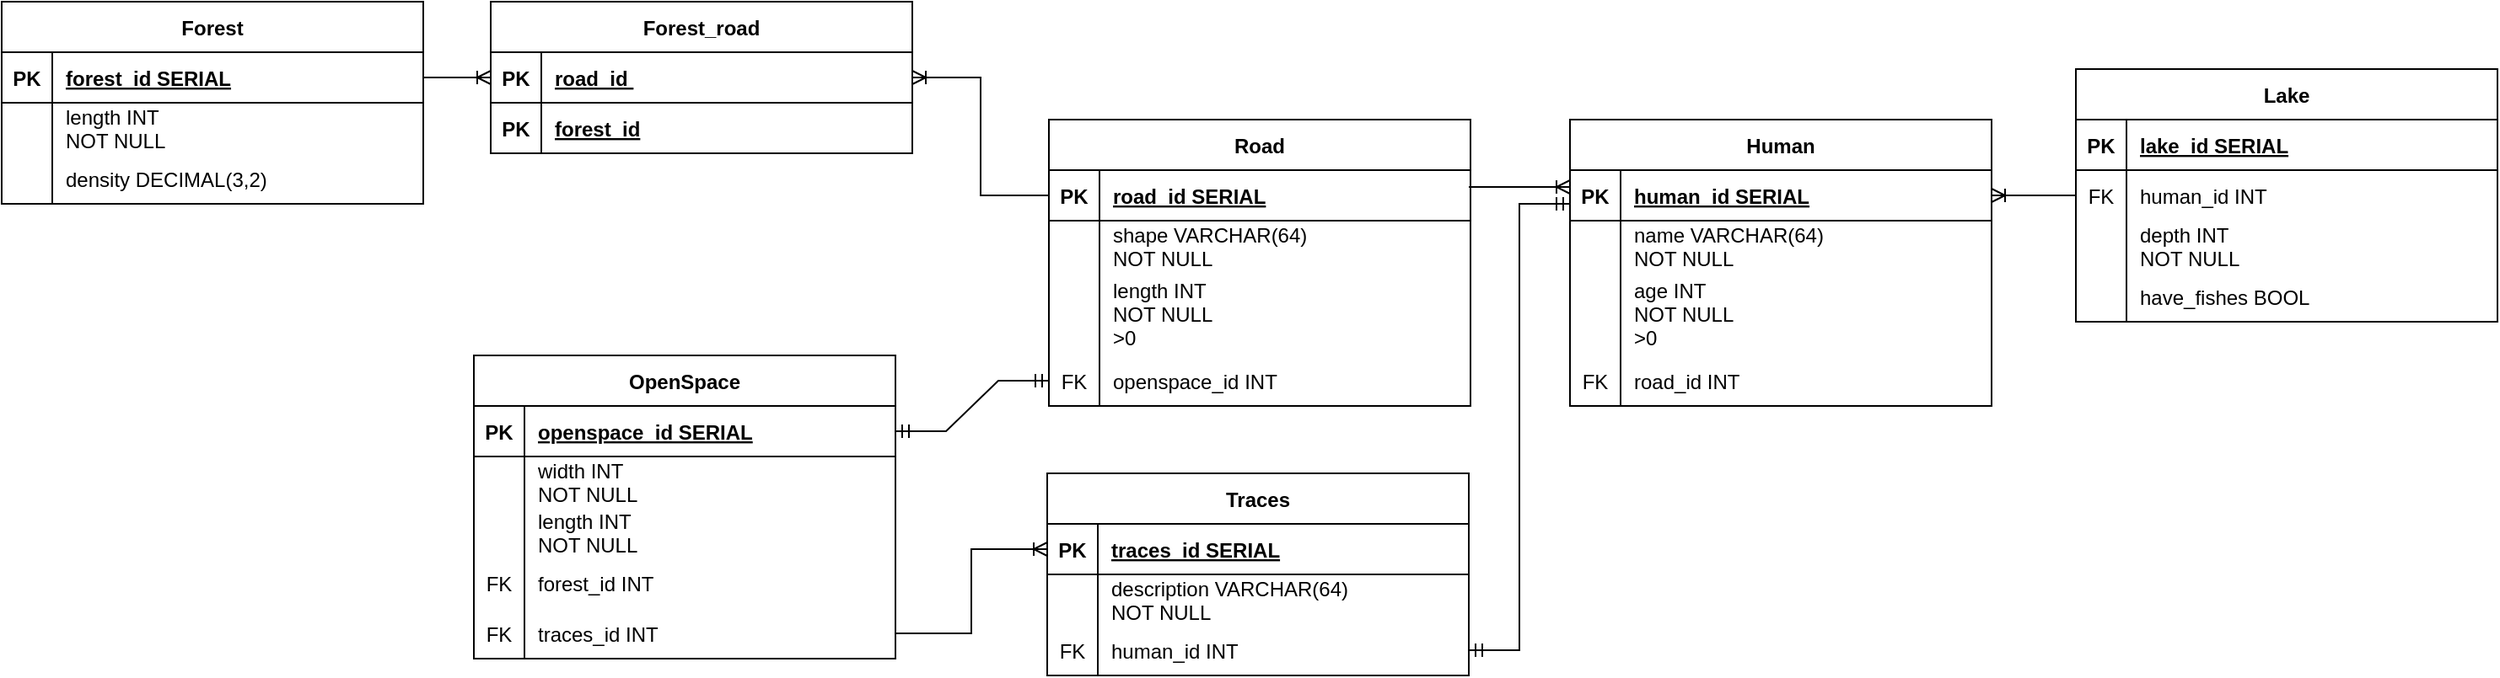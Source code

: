 <mxfile version="26.2.14">
  <diagram id="R2lEEEUBdFMjLlhIrx00" name="Page-1">
    <mxGraphModel dx="2680" dy="940" grid="1" gridSize="10" guides="1" tooltips="1" connect="1" arrows="1" fold="1" page="1" pageScale="1" pageWidth="850" pageHeight="1100" math="0" shadow="0" extFonts="Permanent Marker^https://fonts.googleapis.com/css?family=Permanent+Marker">
      <root>
        <mxCell id="0" />
        <mxCell id="1" parent="0" />
        <mxCell id="ue8e1Q5lC37RmVh0cdvW-1" value="Human" style="shape=table;startSize=30;container=1;collapsible=1;childLayout=tableLayout;fixedRows=1;rowLines=0;fontStyle=1;align=center;resizeLast=1;" parent="1" vertex="1">
          <mxGeometry x="330" y="160" width="250" height="170" as="geometry">
            <mxRectangle x="440" y="100" width="80" height="30" as="alternateBounds" />
          </mxGeometry>
        </mxCell>
        <mxCell id="ue8e1Q5lC37RmVh0cdvW-2" value="" style="shape=partialRectangle;collapsible=0;dropTarget=0;pointerEvents=0;fillColor=none;points=[[0,0.5],[1,0.5]];portConstraint=eastwest;top=0;left=0;right=0;bottom=1;" parent="ue8e1Q5lC37RmVh0cdvW-1" vertex="1">
          <mxGeometry y="30" width="250" height="30" as="geometry" />
        </mxCell>
        <mxCell id="ue8e1Q5lC37RmVh0cdvW-3" value="PK" style="shape=partialRectangle;overflow=hidden;connectable=0;fillColor=none;top=0;left=0;bottom=0;right=0;fontStyle=1;" parent="ue8e1Q5lC37RmVh0cdvW-2" vertex="1">
          <mxGeometry width="30" height="30" as="geometry">
            <mxRectangle width="30" height="30" as="alternateBounds" />
          </mxGeometry>
        </mxCell>
        <mxCell id="ue8e1Q5lC37RmVh0cdvW-4" value="human_id SERIAL" style="shape=partialRectangle;overflow=hidden;connectable=0;fillColor=none;top=0;left=0;bottom=0;right=0;align=left;spacingLeft=6;fontStyle=5;" parent="ue8e1Q5lC37RmVh0cdvW-2" vertex="1">
          <mxGeometry x="30" width="220" height="30" as="geometry">
            <mxRectangle width="220" height="30" as="alternateBounds" />
          </mxGeometry>
        </mxCell>
        <mxCell id="ue8e1Q5lC37RmVh0cdvW-5" value="" style="shape=partialRectangle;collapsible=0;dropTarget=0;pointerEvents=0;fillColor=none;points=[[0,0.5],[1,0.5]];portConstraint=eastwest;top=0;left=0;right=0;bottom=0;" parent="ue8e1Q5lC37RmVh0cdvW-1" vertex="1">
          <mxGeometry y="60" width="250" height="30" as="geometry" />
        </mxCell>
        <mxCell id="ue8e1Q5lC37RmVh0cdvW-6" value="" style="shape=partialRectangle;overflow=hidden;connectable=0;fillColor=none;top=0;left=0;bottom=0;right=0;" parent="ue8e1Q5lC37RmVh0cdvW-5" vertex="1">
          <mxGeometry width="30" height="30" as="geometry">
            <mxRectangle width="30" height="30" as="alternateBounds" />
          </mxGeometry>
        </mxCell>
        <mxCell id="ue8e1Q5lC37RmVh0cdvW-7" value="name VARCHAR(64)&#xa;NOT NULL" style="shape=partialRectangle;overflow=hidden;connectable=0;fillColor=none;top=0;left=0;bottom=0;right=0;align=left;spacingLeft=6;" parent="ue8e1Q5lC37RmVh0cdvW-5" vertex="1">
          <mxGeometry x="30" width="220" height="30" as="geometry">
            <mxRectangle width="220" height="30" as="alternateBounds" />
          </mxGeometry>
        </mxCell>
        <mxCell id="ue8e1Q5lC37RmVh0cdvW-8" style="shape=partialRectangle;collapsible=0;dropTarget=0;pointerEvents=0;fillColor=none;points=[[0,0.5],[1,0.5]];portConstraint=eastwest;top=0;left=0;right=0;bottom=0;" parent="ue8e1Q5lC37RmVh0cdvW-1" vertex="1">
          <mxGeometry y="90" width="250" height="50" as="geometry" />
        </mxCell>
        <mxCell id="ue8e1Q5lC37RmVh0cdvW-9" style="shape=partialRectangle;overflow=hidden;connectable=0;fillColor=none;top=0;left=0;bottom=0;right=0;" parent="ue8e1Q5lC37RmVh0cdvW-8" vertex="1">
          <mxGeometry width="30" height="50" as="geometry">
            <mxRectangle width="30" height="50" as="alternateBounds" />
          </mxGeometry>
        </mxCell>
        <mxCell id="ue8e1Q5lC37RmVh0cdvW-10" value="age INT&#xa;NOT NULL&#xa;&gt;0" style="shape=partialRectangle;overflow=hidden;connectable=0;fillColor=none;top=0;left=0;bottom=0;right=0;align=left;spacingLeft=6;" parent="ue8e1Q5lC37RmVh0cdvW-8" vertex="1">
          <mxGeometry x="30" width="220" height="50" as="geometry">
            <mxRectangle width="220" height="50" as="alternateBounds" />
          </mxGeometry>
        </mxCell>
        <mxCell id="ue8e1Q5lC37RmVh0cdvW-11" style="shape=partialRectangle;collapsible=0;dropTarget=0;pointerEvents=0;fillColor=none;points=[[0,0.5],[1,0.5]];portConstraint=eastwest;top=0;left=0;right=0;bottom=0;" parent="ue8e1Q5lC37RmVh0cdvW-1" vertex="1">
          <mxGeometry y="140" width="250" height="30" as="geometry" />
        </mxCell>
        <mxCell id="ue8e1Q5lC37RmVh0cdvW-12" value="FK" style="shape=partialRectangle;overflow=hidden;connectable=0;fillColor=none;top=0;left=0;bottom=0;right=0;" parent="ue8e1Q5lC37RmVh0cdvW-11" vertex="1">
          <mxGeometry width="30" height="30" as="geometry">
            <mxRectangle width="30" height="30" as="alternateBounds" />
          </mxGeometry>
        </mxCell>
        <mxCell id="ue8e1Q5lC37RmVh0cdvW-13" value="road_id INT" style="shape=partialRectangle;overflow=hidden;connectable=0;fillColor=none;top=0;left=0;bottom=0;right=0;align=left;spacingLeft=6;" parent="ue8e1Q5lC37RmVh0cdvW-11" vertex="1">
          <mxGeometry x="30" width="220" height="30" as="geometry">
            <mxRectangle width="220" height="30" as="alternateBounds" />
          </mxGeometry>
        </mxCell>
        <mxCell id="ue8e1Q5lC37RmVh0cdvW-14" value="Forest" style="shape=table;startSize=30;container=1;collapsible=1;childLayout=tableLayout;fixedRows=1;rowLines=0;fontStyle=1;align=center;resizeLast=1;" parent="1" vertex="1">
          <mxGeometry x="-600" y="90" width="250" height="120" as="geometry">
            <mxRectangle x="440" y="100" width="80" height="30" as="alternateBounds" />
          </mxGeometry>
        </mxCell>
        <mxCell id="ue8e1Q5lC37RmVh0cdvW-15" value="" style="shape=partialRectangle;collapsible=0;dropTarget=0;pointerEvents=0;fillColor=none;points=[[0,0.5],[1,0.5]];portConstraint=eastwest;top=0;left=0;right=0;bottom=1;" parent="ue8e1Q5lC37RmVh0cdvW-14" vertex="1">
          <mxGeometry y="30" width="250" height="30" as="geometry" />
        </mxCell>
        <mxCell id="ue8e1Q5lC37RmVh0cdvW-16" value="PK" style="shape=partialRectangle;overflow=hidden;connectable=0;fillColor=none;top=0;left=0;bottom=0;right=0;fontStyle=1;" parent="ue8e1Q5lC37RmVh0cdvW-15" vertex="1">
          <mxGeometry width="30" height="30" as="geometry">
            <mxRectangle width="30" height="30" as="alternateBounds" />
          </mxGeometry>
        </mxCell>
        <mxCell id="ue8e1Q5lC37RmVh0cdvW-17" value="forest_id SERIAL" style="shape=partialRectangle;overflow=hidden;connectable=0;fillColor=none;top=0;left=0;bottom=0;right=0;align=left;spacingLeft=6;fontStyle=5;" parent="ue8e1Q5lC37RmVh0cdvW-15" vertex="1">
          <mxGeometry x="30" width="220" height="30" as="geometry">
            <mxRectangle width="220" height="30" as="alternateBounds" />
          </mxGeometry>
        </mxCell>
        <mxCell id="ue8e1Q5lC37RmVh0cdvW-18" value="" style="shape=partialRectangle;collapsible=0;dropTarget=0;pointerEvents=0;fillColor=none;points=[[0,0.5],[1,0.5]];portConstraint=eastwest;top=0;left=0;right=0;bottom=0;" parent="ue8e1Q5lC37RmVh0cdvW-14" vertex="1">
          <mxGeometry y="60" width="250" height="30" as="geometry" />
        </mxCell>
        <mxCell id="ue8e1Q5lC37RmVh0cdvW-19" value="" style="shape=partialRectangle;overflow=hidden;connectable=0;fillColor=none;top=0;left=0;bottom=0;right=0;" parent="ue8e1Q5lC37RmVh0cdvW-18" vertex="1">
          <mxGeometry width="30" height="30" as="geometry">
            <mxRectangle width="30" height="30" as="alternateBounds" />
          </mxGeometry>
        </mxCell>
        <mxCell id="ue8e1Q5lC37RmVh0cdvW-20" value="length INT&#xa;NOT NULL" style="shape=partialRectangle;overflow=hidden;connectable=0;fillColor=none;top=0;left=0;bottom=0;right=0;align=left;spacingLeft=6;" parent="ue8e1Q5lC37RmVh0cdvW-18" vertex="1">
          <mxGeometry x="30" width="220" height="30" as="geometry">
            <mxRectangle width="220" height="30" as="alternateBounds" />
          </mxGeometry>
        </mxCell>
        <mxCell id="ue8e1Q5lC37RmVh0cdvW-21" value="" style="shape=partialRectangle;collapsible=0;dropTarget=0;pointerEvents=0;fillColor=none;points=[[0,0.5],[1,0.5]];portConstraint=eastwest;top=0;left=0;right=0;bottom=0;" parent="ue8e1Q5lC37RmVh0cdvW-14" vertex="1">
          <mxGeometry y="90" width="250" height="30" as="geometry" />
        </mxCell>
        <mxCell id="ue8e1Q5lC37RmVh0cdvW-22" value="" style="shape=partialRectangle;overflow=hidden;connectable=0;fillColor=none;top=0;left=0;bottom=0;right=0;" parent="ue8e1Q5lC37RmVh0cdvW-21" vertex="1">
          <mxGeometry width="30" height="30" as="geometry">
            <mxRectangle width="30" height="30" as="alternateBounds" />
          </mxGeometry>
        </mxCell>
        <mxCell id="ue8e1Q5lC37RmVh0cdvW-23" value="density DECIMAL(3,2)" style="shape=partialRectangle;overflow=hidden;connectable=0;fillColor=none;top=0;left=0;bottom=0;right=0;align=left;spacingLeft=6;" parent="ue8e1Q5lC37RmVh0cdvW-21" vertex="1">
          <mxGeometry x="30" width="220" height="30" as="geometry">
            <mxRectangle width="220" height="30" as="alternateBounds" />
          </mxGeometry>
        </mxCell>
        <mxCell id="ue8e1Q5lC37RmVh0cdvW-24" value="Lake" style="shape=table;startSize=30;container=1;collapsible=1;childLayout=tableLayout;fixedRows=1;rowLines=0;fontStyle=1;align=center;resizeLast=1;" parent="1" vertex="1">
          <mxGeometry x="630" y="130" width="250" height="150" as="geometry">
            <mxRectangle x="440" y="100" width="80" height="30" as="alternateBounds" />
          </mxGeometry>
        </mxCell>
        <mxCell id="ue8e1Q5lC37RmVh0cdvW-25" value="" style="shape=partialRectangle;collapsible=0;dropTarget=0;pointerEvents=0;fillColor=none;points=[[0,0.5],[1,0.5]];portConstraint=eastwest;top=0;left=0;right=0;bottom=1;" parent="ue8e1Q5lC37RmVh0cdvW-24" vertex="1">
          <mxGeometry y="30" width="250" height="30" as="geometry" />
        </mxCell>
        <mxCell id="ue8e1Q5lC37RmVh0cdvW-26" value="PK" style="shape=partialRectangle;overflow=hidden;connectable=0;fillColor=none;top=0;left=0;bottom=0;right=0;fontStyle=1;" parent="ue8e1Q5lC37RmVh0cdvW-25" vertex="1">
          <mxGeometry width="30" height="30" as="geometry">
            <mxRectangle width="30" height="30" as="alternateBounds" />
          </mxGeometry>
        </mxCell>
        <mxCell id="ue8e1Q5lC37RmVh0cdvW-27" value="lake_id SERIAL" style="shape=partialRectangle;overflow=hidden;connectable=0;fillColor=none;top=0;left=0;bottom=0;right=0;align=left;spacingLeft=6;fontStyle=5;" parent="ue8e1Q5lC37RmVh0cdvW-25" vertex="1">
          <mxGeometry x="30" width="220" height="30" as="geometry">
            <mxRectangle width="220" height="30" as="alternateBounds" />
          </mxGeometry>
        </mxCell>
        <mxCell id="ue8e1Q5lC37RmVh0cdvW-28" value="" style="shape=partialRectangle;collapsible=0;dropTarget=0;pointerEvents=0;fillColor=none;points=[[0,0.5],[1,0.5]];portConstraint=eastwest;top=0;left=0;right=0;bottom=0;" parent="ue8e1Q5lC37RmVh0cdvW-24" vertex="1">
          <mxGeometry y="60" width="250" height="30" as="geometry" />
        </mxCell>
        <mxCell id="ue8e1Q5lC37RmVh0cdvW-29" value="FK" style="shape=partialRectangle;overflow=hidden;connectable=0;fillColor=none;top=0;left=0;bottom=0;right=0;" parent="ue8e1Q5lC37RmVh0cdvW-28" vertex="1">
          <mxGeometry width="30" height="30" as="geometry">
            <mxRectangle width="30" height="30" as="alternateBounds" />
          </mxGeometry>
        </mxCell>
        <mxCell id="ue8e1Q5lC37RmVh0cdvW-30" value="human_id INT" style="shape=partialRectangle;overflow=hidden;connectable=0;fillColor=none;top=0;left=0;bottom=0;right=0;align=left;spacingLeft=6;" parent="ue8e1Q5lC37RmVh0cdvW-28" vertex="1">
          <mxGeometry x="30" width="220" height="30" as="geometry">
            <mxRectangle width="220" height="30" as="alternateBounds" />
          </mxGeometry>
        </mxCell>
        <mxCell id="ue8e1Q5lC37RmVh0cdvW-31" style="shape=partialRectangle;collapsible=0;dropTarget=0;pointerEvents=0;fillColor=none;points=[[0,0.5],[1,0.5]];portConstraint=eastwest;top=0;left=0;right=0;bottom=0;" parent="ue8e1Q5lC37RmVh0cdvW-24" vertex="1">
          <mxGeometry y="90" width="250" height="30" as="geometry" />
        </mxCell>
        <mxCell id="ue8e1Q5lC37RmVh0cdvW-32" style="shape=partialRectangle;overflow=hidden;connectable=0;fillColor=none;top=0;left=0;bottom=0;right=0;" parent="ue8e1Q5lC37RmVh0cdvW-31" vertex="1">
          <mxGeometry width="30" height="30" as="geometry">
            <mxRectangle width="30" height="30" as="alternateBounds" />
          </mxGeometry>
        </mxCell>
        <mxCell id="ue8e1Q5lC37RmVh0cdvW-33" value="depth INT&#xa;NOT NULL" style="shape=partialRectangle;overflow=hidden;connectable=0;fillColor=none;top=0;left=0;bottom=0;right=0;align=left;spacingLeft=6;" parent="ue8e1Q5lC37RmVh0cdvW-31" vertex="1">
          <mxGeometry x="30" width="220" height="30" as="geometry">
            <mxRectangle width="220" height="30" as="alternateBounds" />
          </mxGeometry>
        </mxCell>
        <mxCell id="ue8e1Q5lC37RmVh0cdvW-34" style="shape=partialRectangle;collapsible=0;dropTarget=0;pointerEvents=0;fillColor=none;points=[[0,0.5],[1,0.5]];portConstraint=eastwest;top=0;left=0;right=0;bottom=0;" parent="ue8e1Q5lC37RmVh0cdvW-24" vertex="1">
          <mxGeometry y="120" width="250" height="30" as="geometry" />
        </mxCell>
        <mxCell id="ue8e1Q5lC37RmVh0cdvW-35" style="shape=partialRectangle;overflow=hidden;connectable=0;fillColor=none;top=0;left=0;bottom=0;right=0;" parent="ue8e1Q5lC37RmVh0cdvW-34" vertex="1">
          <mxGeometry width="30" height="30" as="geometry">
            <mxRectangle width="30" height="30" as="alternateBounds" />
          </mxGeometry>
        </mxCell>
        <mxCell id="ue8e1Q5lC37RmVh0cdvW-36" value="have_fishes BOOL" style="shape=partialRectangle;overflow=hidden;connectable=0;fillColor=none;top=0;left=0;bottom=0;right=0;align=left;spacingLeft=6;" parent="ue8e1Q5lC37RmVh0cdvW-34" vertex="1">
          <mxGeometry x="30" width="220" height="30" as="geometry">
            <mxRectangle width="220" height="30" as="alternateBounds" />
          </mxGeometry>
        </mxCell>
        <mxCell id="ue8e1Q5lC37RmVh0cdvW-37" value="Road" style="shape=table;startSize=30;container=1;collapsible=1;childLayout=tableLayout;fixedRows=1;rowLines=0;fontStyle=1;align=center;resizeLast=1;" parent="1" vertex="1">
          <mxGeometry x="21" y="160" width="250" height="170" as="geometry">
            <mxRectangle x="440" y="100" width="80" height="30" as="alternateBounds" />
          </mxGeometry>
        </mxCell>
        <mxCell id="ue8e1Q5lC37RmVh0cdvW-38" value="" style="shape=partialRectangle;collapsible=0;dropTarget=0;pointerEvents=0;fillColor=none;points=[[0,0.5],[1,0.5]];portConstraint=eastwest;top=0;left=0;right=0;bottom=1;" parent="ue8e1Q5lC37RmVh0cdvW-37" vertex="1">
          <mxGeometry y="30" width="250" height="30" as="geometry" />
        </mxCell>
        <mxCell id="ue8e1Q5lC37RmVh0cdvW-39" value="PK" style="shape=partialRectangle;overflow=hidden;connectable=0;fillColor=none;top=0;left=0;bottom=0;right=0;fontStyle=1;" parent="ue8e1Q5lC37RmVh0cdvW-38" vertex="1">
          <mxGeometry width="30" height="30" as="geometry">
            <mxRectangle width="30" height="30" as="alternateBounds" />
          </mxGeometry>
        </mxCell>
        <mxCell id="ue8e1Q5lC37RmVh0cdvW-40" value="road_id SERIAL" style="shape=partialRectangle;overflow=hidden;connectable=0;fillColor=none;top=0;left=0;bottom=0;right=0;align=left;spacingLeft=6;fontStyle=5;" parent="ue8e1Q5lC37RmVh0cdvW-38" vertex="1">
          <mxGeometry x="30" width="220" height="30" as="geometry">
            <mxRectangle width="220" height="30" as="alternateBounds" />
          </mxGeometry>
        </mxCell>
        <mxCell id="ue8e1Q5lC37RmVh0cdvW-41" value="" style="shape=partialRectangle;collapsible=0;dropTarget=0;pointerEvents=0;fillColor=none;points=[[0,0.5],[1,0.5]];portConstraint=eastwest;top=0;left=0;right=0;bottom=0;" parent="ue8e1Q5lC37RmVh0cdvW-37" vertex="1">
          <mxGeometry y="60" width="250" height="30" as="geometry" />
        </mxCell>
        <mxCell id="ue8e1Q5lC37RmVh0cdvW-42" value="" style="shape=partialRectangle;overflow=hidden;connectable=0;fillColor=none;top=0;left=0;bottom=0;right=0;" parent="ue8e1Q5lC37RmVh0cdvW-41" vertex="1">
          <mxGeometry width="30" height="30" as="geometry">
            <mxRectangle width="30" height="30" as="alternateBounds" />
          </mxGeometry>
        </mxCell>
        <mxCell id="ue8e1Q5lC37RmVh0cdvW-43" value="shape VARCHAR(64)&#xa;NOT NULL" style="shape=partialRectangle;overflow=hidden;connectable=0;fillColor=none;top=0;left=0;bottom=0;right=0;align=left;spacingLeft=6;" parent="ue8e1Q5lC37RmVh0cdvW-41" vertex="1">
          <mxGeometry x="30" width="220" height="30" as="geometry">
            <mxRectangle width="220" height="30" as="alternateBounds" />
          </mxGeometry>
        </mxCell>
        <mxCell id="ue8e1Q5lC37RmVh0cdvW-44" value="" style="shape=partialRectangle;collapsible=0;dropTarget=0;pointerEvents=0;fillColor=none;points=[[0,0.5],[1,0.5]];portConstraint=eastwest;top=0;left=0;right=0;bottom=0;" parent="ue8e1Q5lC37RmVh0cdvW-37" vertex="1">
          <mxGeometry y="90" width="250" height="50" as="geometry" />
        </mxCell>
        <mxCell id="ue8e1Q5lC37RmVh0cdvW-45" value="" style="shape=partialRectangle;overflow=hidden;connectable=0;fillColor=none;top=0;left=0;bottom=0;right=0;" parent="ue8e1Q5lC37RmVh0cdvW-44" vertex="1">
          <mxGeometry width="30" height="50" as="geometry">
            <mxRectangle width="30" height="50" as="alternateBounds" />
          </mxGeometry>
        </mxCell>
        <mxCell id="ue8e1Q5lC37RmVh0cdvW-46" value="length INT&#xa;NOT NULL&#xa;&gt;0" style="shape=partialRectangle;overflow=hidden;connectable=0;fillColor=none;top=0;left=0;bottom=0;right=0;align=left;spacingLeft=6;" parent="ue8e1Q5lC37RmVh0cdvW-44" vertex="1">
          <mxGeometry x="30" width="220" height="50" as="geometry">
            <mxRectangle width="220" height="50" as="alternateBounds" />
          </mxGeometry>
        </mxCell>
        <mxCell id="ue8e1Q5lC37RmVh0cdvW-50" style="shape=partialRectangle;collapsible=0;dropTarget=0;pointerEvents=0;fillColor=none;points=[[0,0.5],[1,0.5]];portConstraint=eastwest;top=0;left=0;right=0;bottom=0;" parent="ue8e1Q5lC37RmVh0cdvW-37" vertex="1">
          <mxGeometry y="140" width="250" height="30" as="geometry" />
        </mxCell>
        <mxCell id="ue8e1Q5lC37RmVh0cdvW-51" value="FK" style="shape=partialRectangle;overflow=hidden;connectable=0;fillColor=none;top=0;left=0;bottom=0;right=0;" parent="ue8e1Q5lC37RmVh0cdvW-50" vertex="1">
          <mxGeometry width="30" height="30" as="geometry">
            <mxRectangle width="30" height="30" as="alternateBounds" />
          </mxGeometry>
        </mxCell>
        <mxCell id="ue8e1Q5lC37RmVh0cdvW-52" value="openspace_id INT" style="shape=partialRectangle;overflow=hidden;connectable=0;fillColor=none;top=0;left=0;bottom=0;right=0;align=left;spacingLeft=6;" parent="ue8e1Q5lC37RmVh0cdvW-50" vertex="1">
          <mxGeometry x="30" width="220" height="30" as="geometry">
            <mxRectangle width="220" height="30" as="alternateBounds" />
          </mxGeometry>
        </mxCell>
        <mxCell id="ue8e1Q5lC37RmVh0cdvW-53" value="OpenSpace" style="shape=table;startSize=30;container=1;collapsible=1;childLayout=tableLayout;fixedRows=1;rowLines=0;fontStyle=1;align=center;resizeLast=1;" parent="1" vertex="1">
          <mxGeometry x="-320" y="300" width="250" height="180" as="geometry">
            <mxRectangle x="440" y="100" width="80" height="30" as="alternateBounds" />
          </mxGeometry>
        </mxCell>
        <mxCell id="ue8e1Q5lC37RmVh0cdvW-54" value="" style="shape=partialRectangle;collapsible=0;dropTarget=0;pointerEvents=0;fillColor=none;points=[[0,0.5],[1,0.5]];portConstraint=eastwest;top=0;left=0;right=0;bottom=1;" parent="ue8e1Q5lC37RmVh0cdvW-53" vertex="1">
          <mxGeometry y="30" width="250" height="30" as="geometry" />
        </mxCell>
        <mxCell id="ue8e1Q5lC37RmVh0cdvW-55" value="PK" style="shape=partialRectangle;overflow=hidden;connectable=0;fillColor=none;top=0;left=0;bottom=0;right=0;fontStyle=1;" parent="ue8e1Q5lC37RmVh0cdvW-54" vertex="1">
          <mxGeometry width="30" height="30" as="geometry">
            <mxRectangle width="30" height="30" as="alternateBounds" />
          </mxGeometry>
        </mxCell>
        <mxCell id="ue8e1Q5lC37RmVh0cdvW-56" value="openspace_id SERIAL" style="shape=partialRectangle;overflow=hidden;connectable=0;fillColor=none;top=0;left=0;bottom=0;right=0;align=left;spacingLeft=6;fontStyle=5;" parent="ue8e1Q5lC37RmVh0cdvW-54" vertex="1">
          <mxGeometry x="30" width="220" height="30" as="geometry">
            <mxRectangle width="220" height="30" as="alternateBounds" />
          </mxGeometry>
        </mxCell>
        <mxCell id="ue8e1Q5lC37RmVh0cdvW-57" value="" style="shape=partialRectangle;collapsible=0;dropTarget=0;pointerEvents=0;fillColor=none;points=[[0,0.5],[1,0.5]];portConstraint=eastwest;top=0;left=0;right=0;bottom=0;" parent="ue8e1Q5lC37RmVh0cdvW-53" vertex="1">
          <mxGeometry y="60" width="250" height="30" as="geometry" />
        </mxCell>
        <mxCell id="ue8e1Q5lC37RmVh0cdvW-58" value="" style="shape=partialRectangle;overflow=hidden;connectable=0;fillColor=none;top=0;left=0;bottom=0;right=0;" parent="ue8e1Q5lC37RmVh0cdvW-57" vertex="1">
          <mxGeometry width="30" height="30" as="geometry">
            <mxRectangle width="30" height="30" as="alternateBounds" />
          </mxGeometry>
        </mxCell>
        <mxCell id="ue8e1Q5lC37RmVh0cdvW-59" value="width INT&#xa;NOT NULL" style="shape=partialRectangle;overflow=hidden;connectable=0;fillColor=none;top=0;left=0;bottom=0;right=0;align=left;spacingLeft=6;" parent="ue8e1Q5lC37RmVh0cdvW-57" vertex="1">
          <mxGeometry x="30" width="220" height="30" as="geometry">
            <mxRectangle width="220" height="30" as="alternateBounds" />
          </mxGeometry>
        </mxCell>
        <mxCell id="ue8e1Q5lC37RmVh0cdvW-60" value="" style="shape=partialRectangle;collapsible=0;dropTarget=0;pointerEvents=0;fillColor=none;points=[[0,0.5],[1,0.5]];portConstraint=eastwest;top=0;left=0;right=0;bottom=0;" parent="ue8e1Q5lC37RmVh0cdvW-53" vertex="1">
          <mxGeometry y="90" width="250" height="30" as="geometry" />
        </mxCell>
        <mxCell id="ue8e1Q5lC37RmVh0cdvW-61" value="" style="shape=partialRectangle;overflow=hidden;connectable=0;fillColor=none;top=0;left=0;bottom=0;right=0;" parent="ue8e1Q5lC37RmVh0cdvW-60" vertex="1">
          <mxGeometry width="30" height="30" as="geometry">
            <mxRectangle width="30" height="30" as="alternateBounds" />
          </mxGeometry>
        </mxCell>
        <mxCell id="ue8e1Q5lC37RmVh0cdvW-62" value="length INT&#xa;NOT NULL" style="shape=partialRectangle;overflow=hidden;connectable=0;fillColor=none;top=0;left=0;bottom=0;right=0;align=left;spacingLeft=6;" parent="ue8e1Q5lC37RmVh0cdvW-60" vertex="1">
          <mxGeometry x="30" width="220" height="30" as="geometry">
            <mxRectangle width="220" height="30" as="alternateBounds" />
          </mxGeometry>
        </mxCell>
        <mxCell id="ue8e1Q5lC37RmVh0cdvW-63" style="shape=partialRectangle;collapsible=0;dropTarget=0;pointerEvents=0;fillColor=none;points=[[0,0.5],[1,0.5]];portConstraint=eastwest;top=0;left=0;right=0;bottom=0;" parent="ue8e1Q5lC37RmVh0cdvW-53" vertex="1">
          <mxGeometry y="120" width="250" height="30" as="geometry" />
        </mxCell>
        <mxCell id="ue8e1Q5lC37RmVh0cdvW-64" value="FK" style="shape=partialRectangle;overflow=hidden;connectable=0;fillColor=none;top=0;left=0;bottom=0;right=0;" parent="ue8e1Q5lC37RmVh0cdvW-63" vertex="1">
          <mxGeometry width="30" height="30" as="geometry">
            <mxRectangle width="30" height="30" as="alternateBounds" />
          </mxGeometry>
        </mxCell>
        <mxCell id="ue8e1Q5lC37RmVh0cdvW-65" value="forest_id INT" style="shape=partialRectangle;overflow=hidden;connectable=0;fillColor=none;top=0;left=0;bottom=0;right=0;align=left;spacingLeft=6;" parent="ue8e1Q5lC37RmVh0cdvW-63" vertex="1">
          <mxGeometry x="30" width="220" height="30" as="geometry">
            <mxRectangle width="220" height="30" as="alternateBounds" />
          </mxGeometry>
        </mxCell>
        <mxCell id="ue8e1Q5lC37RmVh0cdvW-66" style="shape=partialRectangle;collapsible=0;dropTarget=0;pointerEvents=0;fillColor=none;points=[[0,0.5],[1,0.5]];portConstraint=eastwest;top=0;left=0;right=0;bottom=0;" parent="ue8e1Q5lC37RmVh0cdvW-53" vertex="1">
          <mxGeometry y="150" width="250" height="30" as="geometry" />
        </mxCell>
        <mxCell id="ue8e1Q5lC37RmVh0cdvW-67" value="FK" style="shape=partialRectangle;overflow=hidden;connectable=0;fillColor=none;top=0;left=0;bottom=0;right=0;" parent="ue8e1Q5lC37RmVh0cdvW-66" vertex="1">
          <mxGeometry width="30" height="30" as="geometry">
            <mxRectangle width="30" height="30" as="alternateBounds" />
          </mxGeometry>
        </mxCell>
        <mxCell id="ue8e1Q5lC37RmVh0cdvW-68" value="traces_id INT" style="shape=partialRectangle;overflow=hidden;connectable=0;fillColor=none;top=0;left=0;bottom=0;right=0;align=left;spacingLeft=6;" parent="ue8e1Q5lC37RmVh0cdvW-66" vertex="1">
          <mxGeometry x="30" width="220" height="30" as="geometry">
            <mxRectangle width="220" height="30" as="alternateBounds" />
          </mxGeometry>
        </mxCell>
        <mxCell id="ue8e1Q5lC37RmVh0cdvW-69" style="edgeStyle=orthogonalEdgeStyle;rounded=0;orthogonalLoop=1;jettySize=auto;html=1;entryX=1;entryY=0.5;entryDx=0;entryDy=0;startArrow=ERoneToMany;startFill=0;endArrow=none;exitX=0;exitY=0.5;exitDx=0;exitDy=0;" parent="1" source="ue8e1Q5lC37RmVh0cdvW-71" target="ue8e1Q5lC37RmVh0cdvW-66" edge="1">
          <mxGeometry relative="1" as="geometry" />
        </mxCell>
        <mxCell id="ue8e1Q5lC37RmVh0cdvW-70" value="Traces" style="shape=table;startSize=30;container=1;collapsible=1;childLayout=tableLayout;fixedRows=1;rowLines=0;fontStyle=1;align=center;resizeLast=1;" parent="1" vertex="1">
          <mxGeometry x="20" y="370" width="250" height="120" as="geometry">
            <mxRectangle x="440" y="100" width="80" height="30" as="alternateBounds" />
          </mxGeometry>
        </mxCell>
        <mxCell id="ue8e1Q5lC37RmVh0cdvW-71" value="" style="shape=partialRectangle;collapsible=0;dropTarget=0;pointerEvents=0;fillColor=none;points=[[0,0.5],[1,0.5]];portConstraint=eastwest;top=0;left=0;right=0;bottom=1;" parent="ue8e1Q5lC37RmVh0cdvW-70" vertex="1">
          <mxGeometry y="30" width="250" height="30" as="geometry" />
        </mxCell>
        <mxCell id="ue8e1Q5lC37RmVh0cdvW-72" value="PK" style="shape=partialRectangle;overflow=hidden;connectable=0;fillColor=none;top=0;left=0;bottom=0;right=0;fontStyle=1;" parent="ue8e1Q5lC37RmVh0cdvW-71" vertex="1">
          <mxGeometry width="30" height="30" as="geometry">
            <mxRectangle width="30" height="30" as="alternateBounds" />
          </mxGeometry>
        </mxCell>
        <mxCell id="ue8e1Q5lC37RmVh0cdvW-73" value="traces_id SERIAL" style="shape=partialRectangle;overflow=hidden;connectable=0;fillColor=none;top=0;left=0;bottom=0;right=0;align=left;spacingLeft=6;fontStyle=5;" parent="ue8e1Q5lC37RmVh0cdvW-71" vertex="1">
          <mxGeometry x="30" width="220" height="30" as="geometry">
            <mxRectangle width="220" height="30" as="alternateBounds" />
          </mxGeometry>
        </mxCell>
        <mxCell id="ue8e1Q5lC37RmVh0cdvW-74" value="" style="shape=partialRectangle;collapsible=0;dropTarget=0;pointerEvents=0;fillColor=none;points=[[0,0.5],[1,0.5]];portConstraint=eastwest;top=0;left=0;right=0;bottom=0;" parent="ue8e1Q5lC37RmVh0cdvW-70" vertex="1">
          <mxGeometry y="60" width="250" height="30" as="geometry" />
        </mxCell>
        <mxCell id="ue8e1Q5lC37RmVh0cdvW-75" value="" style="shape=partialRectangle;overflow=hidden;connectable=0;fillColor=none;top=0;left=0;bottom=0;right=0;" parent="ue8e1Q5lC37RmVh0cdvW-74" vertex="1">
          <mxGeometry width="30" height="30" as="geometry">
            <mxRectangle width="30" height="30" as="alternateBounds" />
          </mxGeometry>
        </mxCell>
        <mxCell id="ue8e1Q5lC37RmVh0cdvW-76" value="description VARCHAR(64)&#xa;NOT NULL" style="shape=partialRectangle;overflow=hidden;connectable=0;fillColor=none;top=0;left=0;bottom=0;right=0;align=left;spacingLeft=6;" parent="ue8e1Q5lC37RmVh0cdvW-74" vertex="1">
          <mxGeometry x="30" width="220" height="30" as="geometry">
            <mxRectangle width="220" height="30" as="alternateBounds" />
          </mxGeometry>
        </mxCell>
        <mxCell id="ue8e1Q5lC37RmVh0cdvW-77" style="shape=partialRectangle;collapsible=0;dropTarget=0;pointerEvents=0;fillColor=none;points=[[0,0.5],[1,0.5]];portConstraint=eastwest;top=0;left=0;right=0;bottom=0;" parent="ue8e1Q5lC37RmVh0cdvW-70" vertex="1">
          <mxGeometry y="90" width="250" height="30" as="geometry" />
        </mxCell>
        <mxCell id="ue8e1Q5lC37RmVh0cdvW-78" value="FK" style="shape=partialRectangle;overflow=hidden;connectable=0;fillColor=none;top=0;left=0;bottom=0;right=0;" parent="ue8e1Q5lC37RmVh0cdvW-77" vertex="1">
          <mxGeometry width="30" height="30" as="geometry">
            <mxRectangle width="30" height="30" as="alternateBounds" />
          </mxGeometry>
        </mxCell>
        <mxCell id="ue8e1Q5lC37RmVh0cdvW-79" value="human_id INT" style="shape=partialRectangle;overflow=hidden;connectable=0;fillColor=none;top=0;left=0;bottom=0;right=0;align=left;spacingLeft=6;" parent="ue8e1Q5lC37RmVh0cdvW-77" vertex="1">
          <mxGeometry x="30" width="220" height="30" as="geometry">
            <mxRectangle width="220" height="30" as="alternateBounds" />
          </mxGeometry>
        </mxCell>
        <mxCell id="ue8e1Q5lC37RmVh0cdvW-80" value="" style="edgeStyle=entityRelationEdgeStyle;fontSize=12;html=1;endArrow=ERoneToMany;rounded=0;entryX=0;entryY=0.5;entryDx=0;entryDy=0;exitX=1;exitY=0.5;exitDx=0;exitDy=0;" parent="1" edge="1">
          <mxGeometry width="100" height="100" relative="1" as="geometry">
            <mxPoint x="270.0" y="200.0" as="sourcePoint" />
            <mxPoint x="330.0" y="200.0" as="targetPoint" />
          </mxGeometry>
        </mxCell>
        <mxCell id="ue8e1Q5lC37RmVh0cdvW-81" value="" style="edgeStyle=entityRelationEdgeStyle;fontSize=12;html=1;endArrow=ERmandOne;startArrow=ERmandOne;rounded=0;exitX=1;exitY=0.5;exitDx=0;exitDy=0;entryX=0;entryY=0.5;entryDx=0;entryDy=0;" parent="1" source="ue8e1Q5lC37RmVh0cdvW-54" target="ue8e1Q5lC37RmVh0cdvW-50" edge="1">
          <mxGeometry width="100" height="100" relative="1" as="geometry">
            <mxPoint x="240" y="480" as="sourcePoint" />
            <mxPoint x="340" y="380" as="targetPoint" />
          </mxGeometry>
        </mxCell>
        <mxCell id="ue8e1Q5lC37RmVh0cdvW-82" value="Forest_road" style="shape=table;startSize=30;container=1;collapsible=1;childLayout=tableLayout;fixedRows=1;rowLines=0;fontStyle=1;align=center;resizeLast=1;" parent="1" vertex="1">
          <mxGeometry x="-310" y="90" width="250" height="90" as="geometry">
            <mxRectangle x="440" y="100" width="80" height="30" as="alternateBounds" />
          </mxGeometry>
        </mxCell>
        <mxCell id="ue8e1Q5lC37RmVh0cdvW-83" value="" style="shape=partialRectangle;collapsible=0;dropTarget=0;pointerEvents=0;fillColor=none;points=[[0,0.5],[1,0.5]];portConstraint=eastwest;top=0;left=0;right=0;bottom=1;" parent="ue8e1Q5lC37RmVh0cdvW-82" vertex="1">
          <mxGeometry y="30" width="250" height="30" as="geometry" />
        </mxCell>
        <mxCell id="ue8e1Q5lC37RmVh0cdvW-84" value="PK" style="shape=partialRectangle;overflow=hidden;connectable=0;fillColor=none;top=0;left=0;bottom=0;right=0;fontStyle=1;" parent="ue8e1Q5lC37RmVh0cdvW-83" vertex="1">
          <mxGeometry width="30" height="30" as="geometry">
            <mxRectangle width="30" height="30" as="alternateBounds" />
          </mxGeometry>
        </mxCell>
        <mxCell id="ue8e1Q5lC37RmVh0cdvW-85" value="road_id " style="shape=partialRectangle;overflow=hidden;connectable=0;fillColor=none;top=0;left=0;bottom=0;right=0;align=left;spacingLeft=6;fontStyle=5;" parent="ue8e1Q5lC37RmVh0cdvW-83" vertex="1">
          <mxGeometry x="30" width="220" height="30" as="geometry">
            <mxRectangle width="220" height="30" as="alternateBounds" />
          </mxGeometry>
        </mxCell>
        <mxCell id="ue8e1Q5lC37RmVh0cdvW-86" style="shape=partialRectangle;collapsible=0;dropTarget=0;pointerEvents=0;fillColor=none;points=[[0,0.5],[1,0.5]];portConstraint=eastwest;top=0;left=0;right=0;bottom=1;" parent="ue8e1Q5lC37RmVh0cdvW-82" vertex="1">
          <mxGeometry y="60" width="250" height="30" as="geometry" />
        </mxCell>
        <mxCell id="ue8e1Q5lC37RmVh0cdvW-87" value="PK" style="shape=partialRectangle;overflow=hidden;connectable=0;fillColor=none;top=0;left=0;bottom=0;right=0;fontStyle=1;" parent="ue8e1Q5lC37RmVh0cdvW-86" vertex="1">
          <mxGeometry width="30" height="30" as="geometry">
            <mxRectangle width="30" height="30" as="alternateBounds" />
          </mxGeometry>
        </mxCell>
        <mxCell id="ue8e1Q5lC37RmVh0cdvW-88" value="forest_id" style="shape=partialRectangle;overflow=hidden;connectable=0;fillColor=none;top=0;left=0;bottom=0;right=0;align=left;spacingLeft=6;fontStyle=5;" parent="ue8e1Q5lC37RmVh0cdvW-86" vertex="1">
          <mxGeometry x="30" width="220" height="30" as="geometry">
            <mxRectangle width="220" height="30" as="alternateBounds" />
          </mxGeometry>
        </mxCell>
        <mxCell id="ue8e1Q5lC37RmVh0cdvW-92" value="" style="edgeStyle=entityRelationEdgeStyle;fontSize=12;html=1;endArrow=ERoneToMany;rounded=0;exitX=1;exitY=0.5;exitDx=0;exitDy=0;entryX=0;entryY=0.5;entryDx=0;entryDy=0;" parent="1" source="ue8e1Q5lC37RmVh0cdvW-15" target="ue8e1Q5lC37RmVh0cdvW-83" edge="1">
          <mxGeometry width="100" height="100" relative="1" as="geometry">
            <mxPoint x="-270" y="170" as="sourcePoint" />
            <mxPoint x="-170" y="70" as="targetPoint" />
          </mxGeometry>
        </mxCell>
        <mxCell id="ue8e1Q5lC37RmVh0cdvW-93" style="edgeStyle=orthogonalEdgeStyle;rounded=0;orthogonalLoop=1;jettySize=auto;html=1;entryX=0;entryY=0.5;entryDx=0;entryDy=0;startArrow=ERoneToMany;startFill=0;endArrow=none;" parent="1" source="ue8e1Q5lC37RmVh0cdvW-83" target="ue8e1Q5lC37RmVh0cdvW-38" edge="1">
          <mxGeometry relative="1" as="geometry" />
        </mxCell>
        <mxCell id="ue8e1Q5lC37RmVh0cdvW-94" style="edgeStyle=orthogonalEdgeStyle;rounded=0;orthogonalLoop=1;jettySize=auto;html=1;entryX=1;entryY=0.5;entryDx=0;entryDy=0;endArrow=ERoneToMany;endFill=0;" parent="1" source="ue8e1Q5lC37RmVh0cdvW-28" target="ue8e1Q5lC37RmVh0cdvW-2" edge="1">
          <mxGeometry relative="1" as="geometry" />
        </mxCell>
        <mxCell id="ue8e1Q5lC37RmVh0cdvW-95" value="" style="edgeStyle=entityRelationEdgeStyle;fontSize=12;html=1;endArrow=ERmandOne;startArrow=ERmandOne;rounded=0;exitX=1;exitY=0.5;exitDx=0;exitDy=0;" parent="1" source="ue8e1Q5lC37RmVh0cdvW-77" edge="1">
          <mxGeometry width="100" height="100" relative="1" as="geometry">
            <mxPoint x="230" y="310" as="sourcePoint" />
            <mxPoint x="330" y="210" as="targetPoint" />
          </mxGeometry>
        </mxCell>
      </root>
    </mxGraphModel>
  </diagram>
</mxfile>
